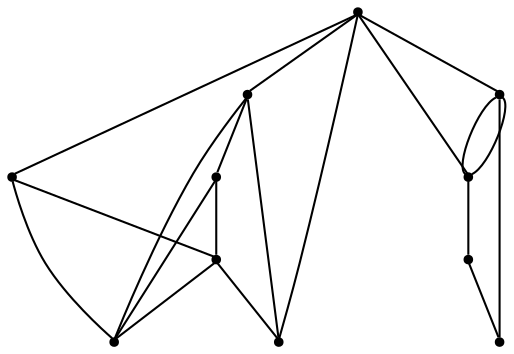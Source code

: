graph {
  node [shape=point,comment="{\"directed\":false,\"doi\":\"10.1007/978-3-540-77537-9_30\",\"figure\":\"5\"}"]

  v0 [pos="1195.343089258948,771.7710494175428"]
  v1 [pos="1011.4229639008988,725.808538528316"]
  v2 [pos="919.4629091750743,771.7710494175428"]
  v3 [pos="1011.4229639008987,863.6961983988106"]
  v4 [pos="965.4429365379865,587.9209422592287"]
  v5 [pos="919.4629091750743,955.6212837786711"]
  v6 [pos="735.5427997234256,863.6961983988106"]
  v7 [pos="897.7092204692751,811.0645075585228"]
  v8 [pos="891.1668543349864,746.9954392740547"]
  v9 [pos="806.1452987404756,950.9737381548919"]
  v10 [pos="813.9928168452062,675.0817734332121"]

  v6 -- v2 [id="-2",pos="735.5427997234256,863.6961983988106 919.4629091750743,771.7710494175428 919.4629091750743,771.7710494175428 919.4629091750743,771.7710494175428"]
  v6 -- v4 [id="-3",pos="735.5427997234256,863.6961983988106 965.4429365379865,587.9209422592287 965.4429365379865,587.9209422592287 965.4429365379865,587.9209422592287"]
  v0 -- v1 [id="-4",pos="1195.343089258948,771.7710494175428 1011.4229639008988,725.808538528316 1011.4229639008988,725.808538528316 1011.4229639008988,725.808538528316"]
  v9 -- v5 [id="-6",pos="806.1452987404756,950.9737381548919 919.4629091750743,955.6212837786711 919.4629091750743,955.6212837786711 919.4629091750743,955.6212837786711"]
  v5 -- v10 [id="-7",pos="919.4629091750743,955.6212837786711 1046.1609041435772,958.155418244669 1046.1609041435772,958.155418244669 1046.1609041435772,958.155418244669 1046.1609041435772,667.8999661406207 1046.1609041435772,667.8999661406207 1046.1609041435772,667.8999661406207 813.9928168452062,675.0817734332121 813.9928168452062,675.0817734332121 813.9928168452062,675.0817734332121"]
  v10 -- v9 [id="-15",pos="813.9928168452062,675.0817734332121 798.9608071260674,667.8999661406207 798.9608071260674,667.8999661406207 798.9608071260674,667.8999661406207 806.1452987404756,950.9737381548919 806.1452987404756,950.9737381548919 806.1452987404756,950.9737381548919"]
  v5 -- v3 [id="-19",pos="919.4629091750743,955.6212837786711 1011.4229639008987,863.6961983988106 1011.4229639008987,863.6961983988106 1011.4229639008987,863.6961983988106"]
  v5 -- v0 [id="-20",pos="919.4629091750743,955.6212837786711 950.1148768935092,947.9601126804822 950.1148768935092,947.9601126804822 950.1148768935092,947.9601126804822 980.7668287055436,940.3032664779787 1042.0790672834528,924.976853791544 1088.059126459166,894.3364942944737 1134.039185634879,863.6961347974034 1164.6868745315905,817.7336875095838 1180.0191175593886,794.7501742150171 1195.343089258948,771.7710494175428 1195.343089258948,771.7710494175428 1195.343089258948,771.7710494175428"]
  v2 -- v3 [id="-21",pos="919.4629091750743,771.7710494175428 1011.4229639008987,863.6961983988106 1011.4229639008987,863.6961983988106 1011.4229639008987,863.6961983988106"]
  v2 -- v4 [id="-22",pos="919.4629091750743,771.7710494175428 965.4429365379865,587.9209422592287 965.4429365379865,587.9209422592287 965.4429365379865,587.9209422592287"]
  v4 -- v1 [id="-23",pos="965.4429365379865,587.9209422592287 1011.4229639008988,725.808538528316 1011.4229639008988,725.808538528316 1011.4229639008988,725.808538528316"]
  v4 -- v0 [id="-24",pos="965.4429365379865,587.9209422592287 1195.343089258948,771.7710494175428 1195.343089258948,771.7710494175428 1195.343089258948,771.7710494175428"]
  v5 -- v6 [id="-26",pos="919.4629091750743,955.6212837786711 735.5427997234256,863.6961983988106 735.5427997234256,863.6961983988106 735.5427997234256,863.6961983988106"]
  v3 -- v0 [id="-30",pos="1011.4229639008987,863.6961983988106 1195.343089258948,771.7710494175428 1195.343089258948,771.7710494175428 1195.343089258948,771.7710494175428"]
  v1 -- v2 [id="-31",pos="1011.4229639008988,725.808538528316 919.4629091750743,771.7710494175428 919.4629091750743,771.7710494175428 919.4629091750743,771.7710494175428"]
  v9 -- v10 [id="-18",pos="806.1452987404756,950.9737381548919 781.2935045109239,947.0513757752975 781.2935045109239,947.0513757752975 781.2935045109239,947.0513757752975 762.9798930323401,944.4337962631349 726.3568057392919,939.2070326245519 704.3362394465956,920.9002579996406 682.3198724436205,902.593737780358 674.9060264409974,871.2156019604894 694.3079538389693,828.9377113909759 713.7098812369413,786.6598208214623 759.9275820355082,733.4862459923608 783.0364642475926,706.9016210256527 813.9928168452062,675.0817734332121 813.9928168452062,675.0817734332121 813.9928168452062,675.0817734332121"]
  v7 -- v8 [id="-25",pos="897.7092204692751,811.0645075585228 891.1668543349864,746.9954392740547 891.1668543349864,746.9954392740547 891.1668543349864,746.9954392740547"]
  v8 -- v10 [id="-27",pos="891.1668543349864,746.9954392740547 813.9928168452062,675.0817734332121 813.9928168452062,675.0817734332121 813.9928168452062,675.0817734332121"]
  v9 -- v7 [id="-45",pos="806.1452987404756,950.9737381548919 897.7092204692751,811.0645075585228 897.7092204692751,811.0645075585228 897.7092204692751,811.0645075585228"]
}